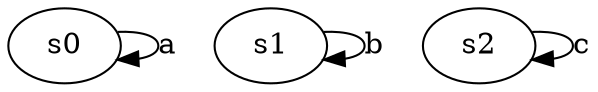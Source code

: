 /* another test file
 * that uses some more syntax
 * properties of DOT files
 */
digraph g {

	// just an NFA with 3 initial self loops states
	// none of which is accepting
	s0 -> s0 [label="a"];
	s1 -> s1 [label="b"];
	s2 -> s2 [label="c"];

}

